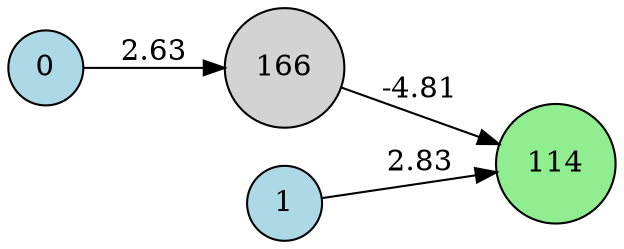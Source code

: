 digraph neat {
  rankdir=LR;
  node [shape=circle];
  node0 [label="0", style=filled, fillcolor=lightblue];
  node1 [label="1", style=filled, fillcolor=lightblue];
  node114 [label="114", style=filled, fillcolor=lightgreen];
  node166 [label="166", style=filled, fillcolor=lightgray];
  node1 -> node114 [label="2.83"];
  node0 -> node166 [label="2.63"];
  node166 -> node114 [label="-4.81"];
}

